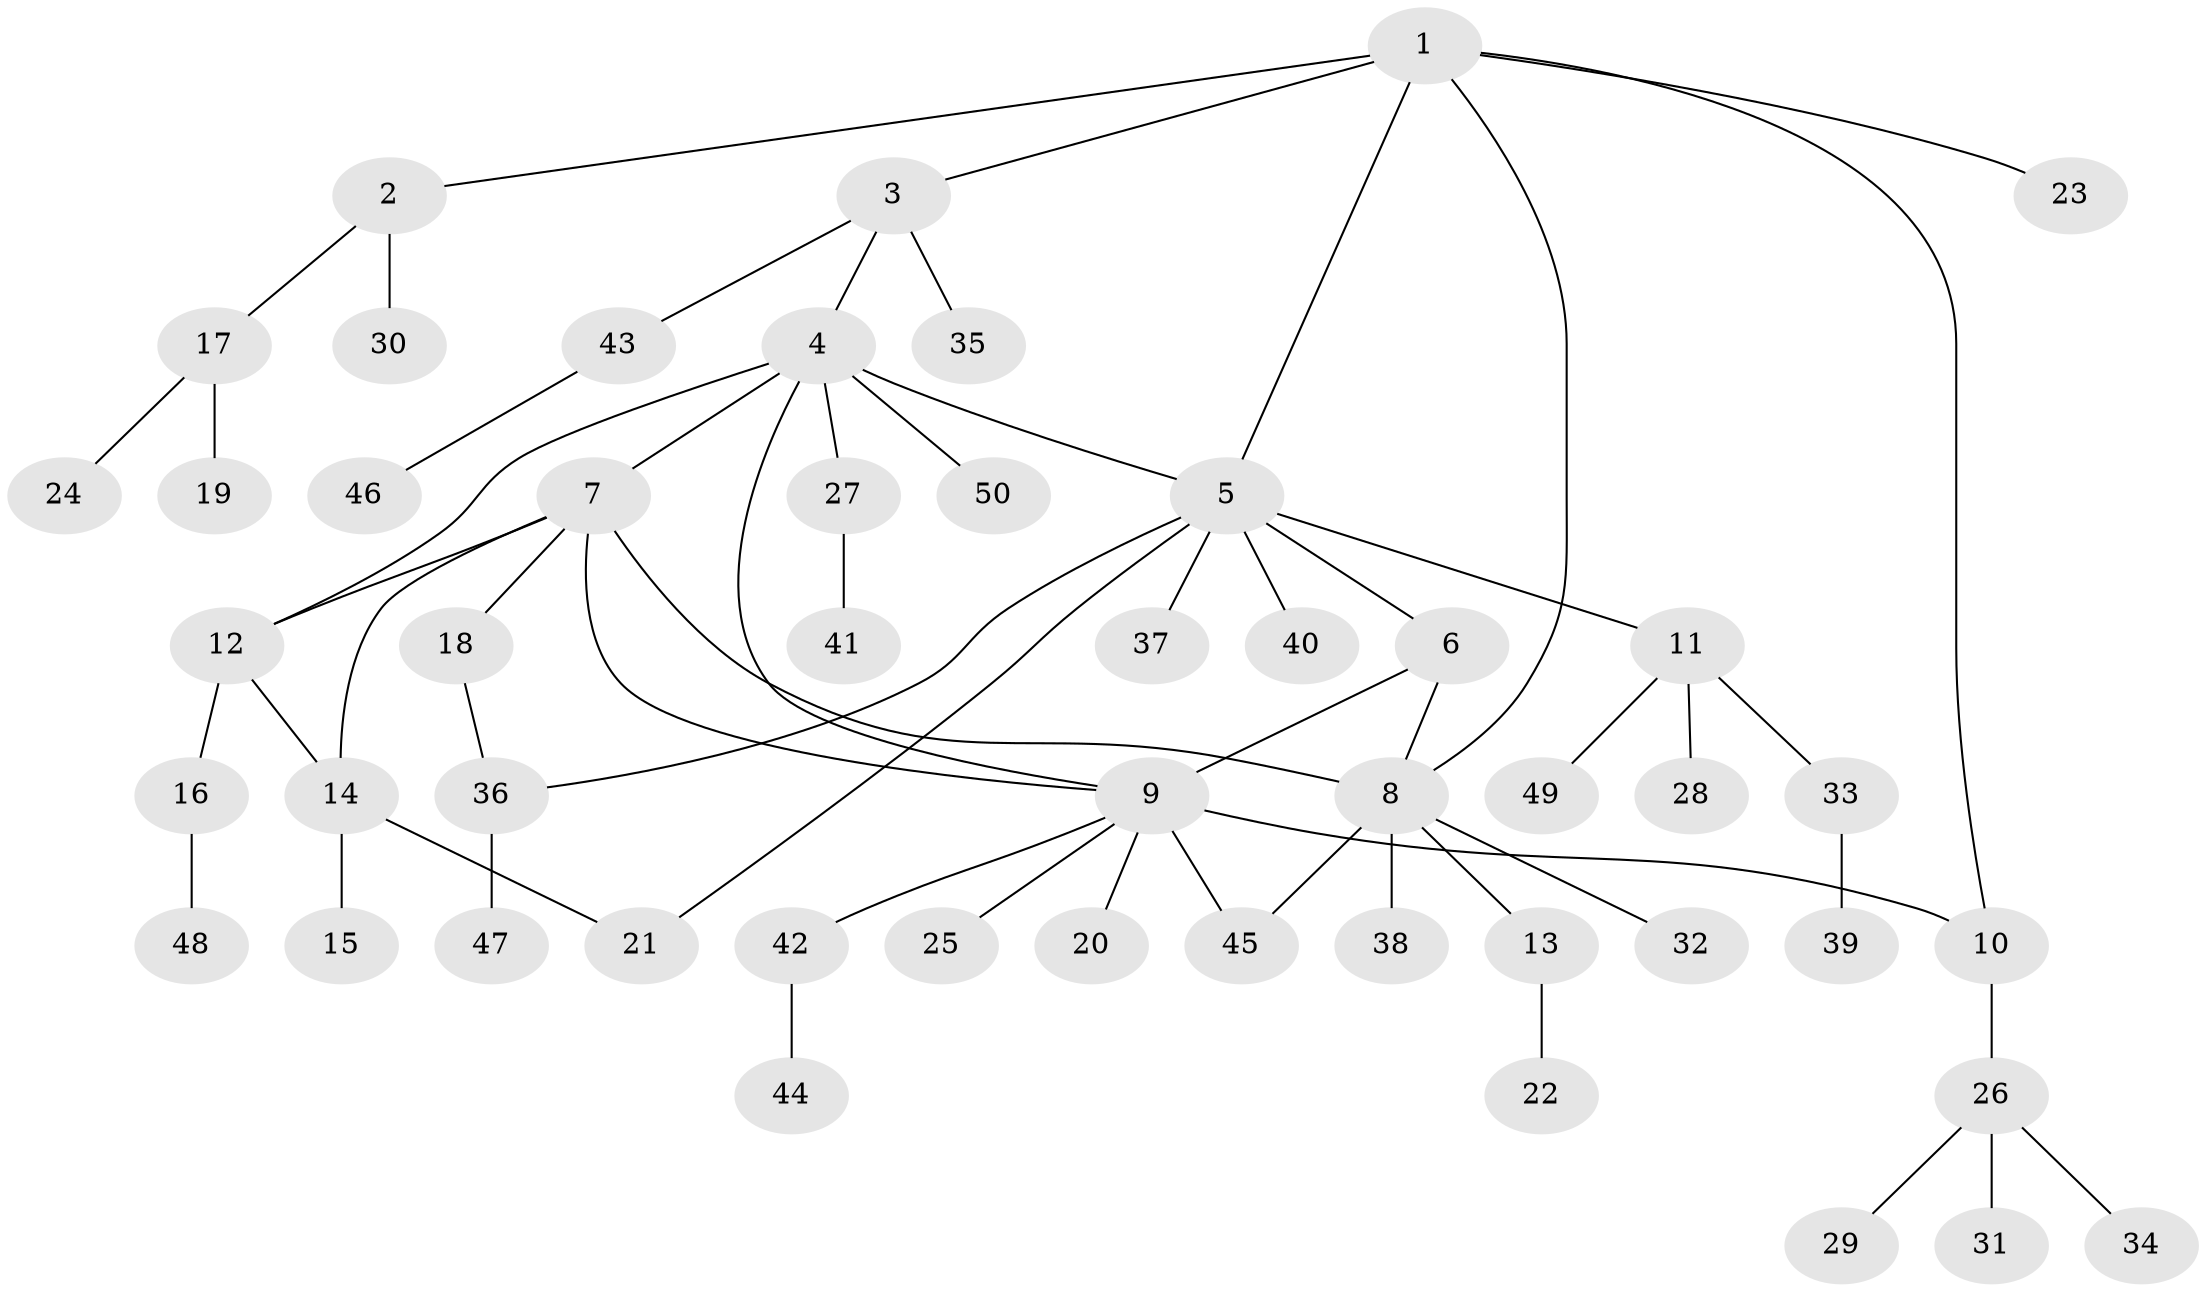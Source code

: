 // coarse degree distribution, {7: 0.058823529411764705, 2: 0.17647058823529413, 4: 0.029411764705882353, 10: 0.029411764705882353, 9: 0.029411764705882353, 6: 0.058823529411764705, 1: 0.5882352941176471, 3: 0.029411764705882353}
// Generated by graph-tools (version 1.1) at 2025/42/03/06/25 10:42:12]
// undirected, 50 vertices, 60 edges
graph export_dot {
graph [start="1"]
  node [color=gray90,style=filled];
  1;
  2;
  3;
  4;
  5;
  6;
  7;
  8;
  9;
  10;
  11;
  12;
  13;
  14;
  15;
  16;
  17;
  18;
  19;
  20;
  21;
  22;
  23;
  24;
  25;
  26;
  27;
  28;
  29;
  30;
  31;
  32;
  33;
  34;
  35;
  36;
  37;
  38;
  39;
  40;
  41;
  42;
  43;
  44;
  45;
  46;
  47;
  48;
  49;
  50;
  1 -- 2;
  1 -- 3;
  1 -- 5;
  1 -- 8;
  1 -- 10;
  1 -- 23;
  2 -- 17;
  2 -- 30;
  3 -- 4;
  3 -- 35;
  3 -- 43;
  4 -- 5;
  4 -- 7;
  4 -- 9;
  4 -- 12;
  4 -- 27;
  4 -- 50;
  5 -- 6;
  5 -- 11;
  5 -- 21;
  5 -- 36;
  5 -- 37;
  5 -- 40;
  6 -- 8;
  6 -- 9;
  7 -- 8;
  7 -- 9;
  7 -- 12;
  7 -- 14;
  7 -- 18;
  8 -- 13;
  8 -- 32;
  8 -- 38;
  8 -- 45;
  9 -- 10;
  9 -- 20;
  9 -- 25;
  9 -- 42;
  9 -- 45;
  10 -- 26;
  11 -- 28;
  11 -- 33;
  11 -- 49;
  12 -- 14;
  12 -- 16;
  13 -- 22;
  14 -- 15;
  14 -- 21;
  16 -- 48;
  17 -- 19;
  17 -- 24;
  18 -- 36;
  26 -- 29;
  26 -- 31;
  26 -- 34;
  27 -- 41;
  33 -- 39;
  36 -- 47;
  42 -- 44;
  43 -- 46;
}
